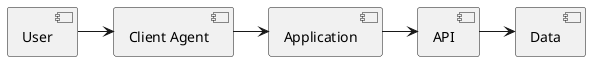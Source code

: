 @startuml
'https://plantuml.com/component-diagram

component "User" as c0
component "Client Agent" as c1
component Application as c2
component API as c3
component Data as c4

c0 -> c1
c1 -> c2
c2 -> c3
c3 -> c4



@enduml